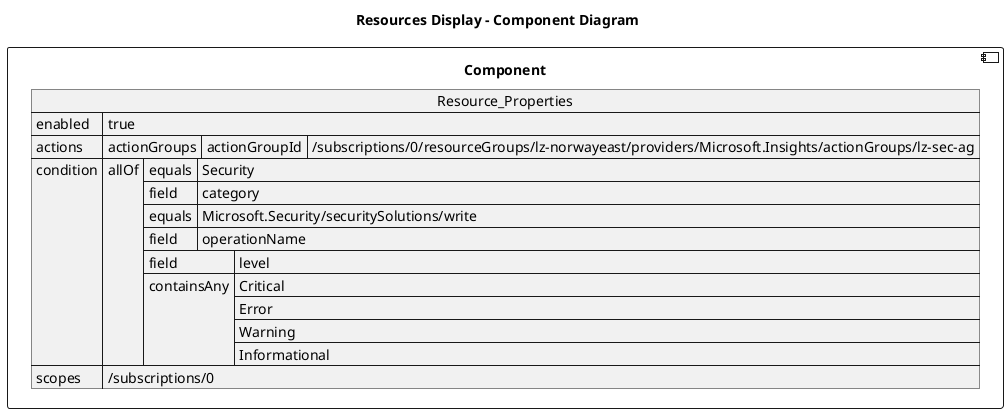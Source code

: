 @startuml

title Resources Display - Component Diagram

component Component {

json  Resource_Properties {
  "enabled": true,
  "actions": {
    "actionGroups": [
      {
        "actionGroupId": "/subscriptions/0/resourceGroups/lz-norwayeast/providers/Microsoft.Insights/actionGroups/lz-sec-ag"
      }
    ]
  },
  "condition": {
    "allOf": [
      {
        "equals": "Security",
        "field": "category"
      },
      {
        "equals": "Microsoft.Security/securitySolutions/write",
        "field": "operationName"
      },
      {
        "field": "level",
        "containsAny": [
          "Critical",
          "Error",
          "Warning",
          "Informational"
        ]
      }
    ]
  },
  "scopes": [
    "/subscriptions/0"
  ]
}
}
@enduml
